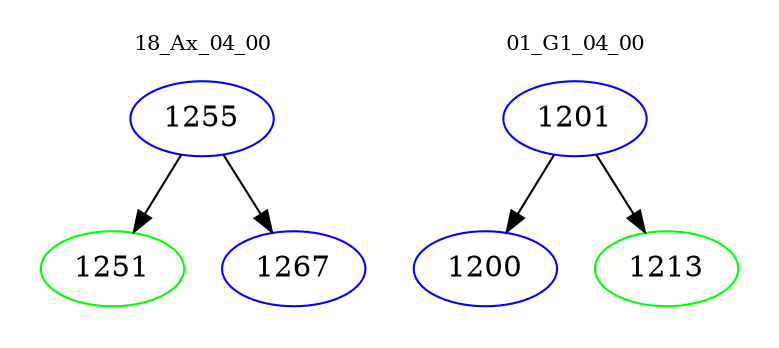 digraph{
subgraph cluster_0 {
color = white
label = "18_Ax_04_00";
fontsize=10;
T0_1255 [label="1255", color="blue"]
T0_1255 -> T0_1251 [color="black"]
T0_1251 [label="1251", color="green"]
T0_1255 -> T0_1267 [color="black"]
T0_1267 [label="1267", color="blue"]
}
subgraph cluster_1 {
color = white
label = "01_G1_04_00";
fontsize=10;
T1_1201 [label="1201", color="blue"]
T1_1201 -> T1_1200 [color="black"]
T1_1200 [label="1200", color="blue"]
T1_1201 -> T1_1213 [color="black"]
T1_1213 [label="1213", color="green"]
}
}
